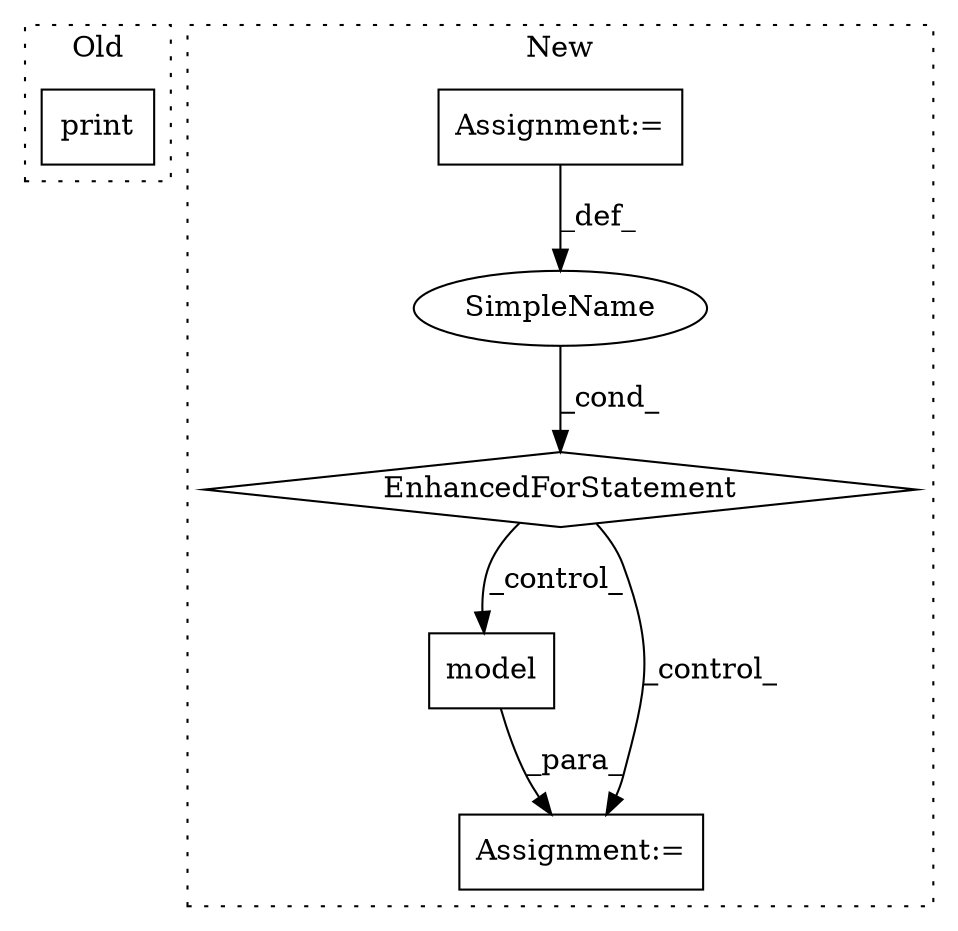 digraph G {
subgraph cluster0 {
1 [label="print" a="32" s="4578,4609" l="6,1" shape="box"];
label = "Old";
style="dotted";
}
subgraph cluster1 {
2 [label="model" a="32" s="4525,4541" l="6,1" shape="box"];
3 [label="Assignment:=" a="7" s="4524" l="1" shape="box"];
4 [label="SimpleName" a="42" s="4497" l="5" shape="ellipse"];
5 [label="EnhancedForStatement" a="70" s="4420,4511" l="53,2" shape="diamond"];
6 [label="Assignment:=" a="7" s="4275" l="1" shape="box"];
label = "New";
style="dotted";
}
2 -> 3 [label="_para_"];
4 -> 5 [label="_cond_"];
5 -> 2 [label="_control_"];
5 -> 3 [label="_control_"];
6 -> 4 [label="_def_"];
}